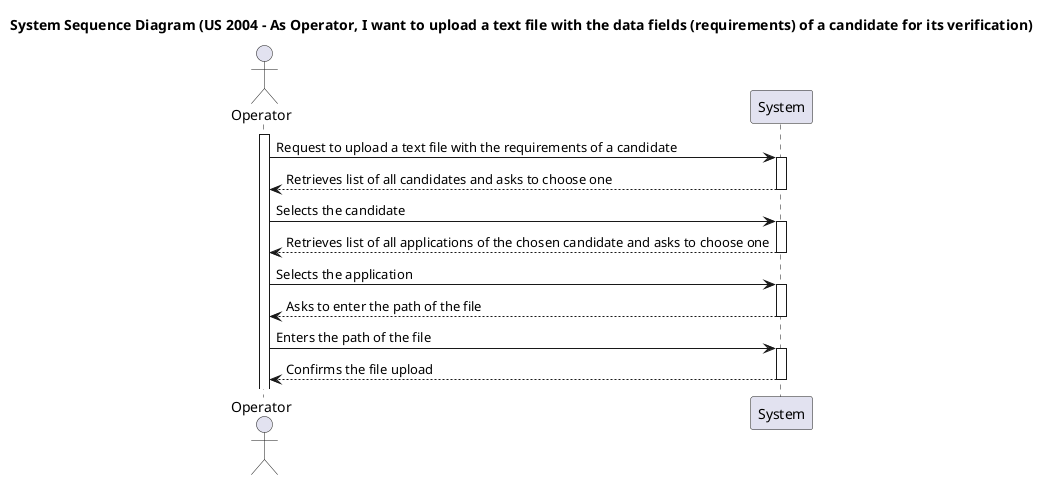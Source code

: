 @startuml
title System Sequence Diagram (US 2004 - As Operator, I want to upload a text file with the data fields (requirements) of a candidate for its verification)

actor Operator as Operator
participant System as "System"

activate Operator
Operator -> System: Request to upload a text file with the requirements of a candidate
activate System
System --> Operator: Retrieves list of all candidates and asks to choose one
deactivate System
Operator -> System: Selects the candidate
activate System
System --> Operator: Retrieves list of all applications of the chosen candidate and asks to choose one
deactivate System
Operator->System: Selects the application
activate System
System --> Operator: Asks to enter the path of the file
deactivate System
Operator->System: Enters the path of the file
activate System
System --> Operator: Confirms the file upload
deactivate System
@enduml